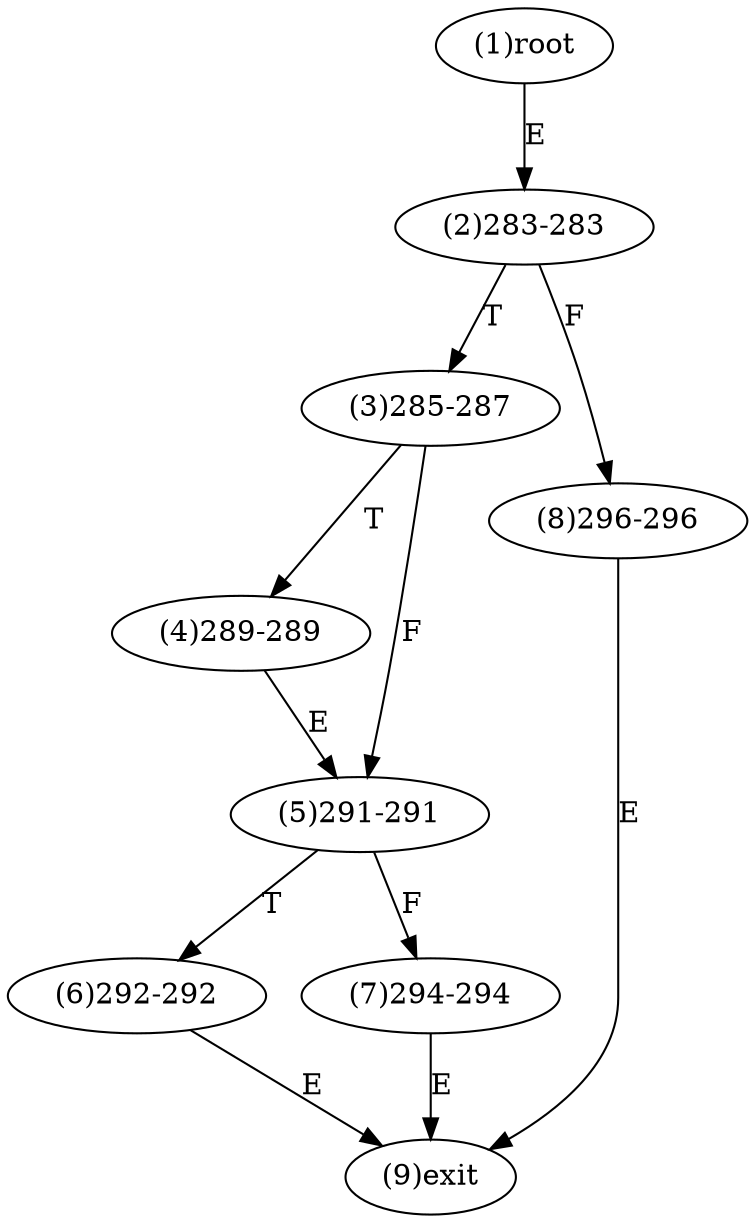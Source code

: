 digraph "" { 
1[ label="(1)root"];
2[ label="(2)283-283"];
3[ label="(3)285-287"];
4[ label="(4)289-289"];
5[ label="(5)291-291"];
6[ label="(6)292-292"];
7[ label="(7)294-294"];
8[ label="(8)296-296"];
9[ label="(9)exit"];
1->2[ label="E"];
2->8[ label="F"];
2->3[ label="T"];
3->5[ label="F"];
3->4[ label="T"];
4->5[ label="E"];
5->7[ label="F"];
5->6[ label="T"];
6->9[ label="E"];
7->9[ label="E"];
8->9[ label="E"];
}
